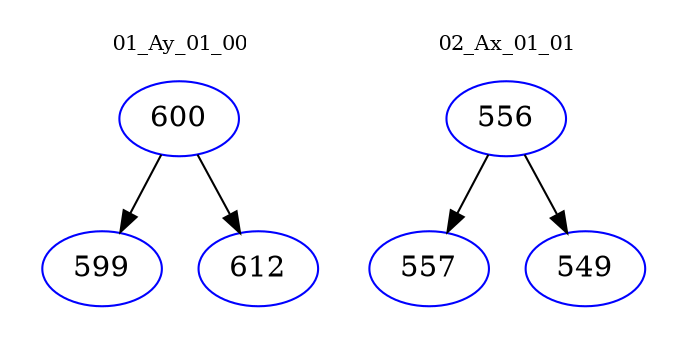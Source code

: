 digraph{
subgraph cluster_0 {
color = white
label = "01_Ay_01_00";
fontsize=10;
T0_600 [label="600", color="blue"]
T0_600 -> T0_599 [color="black"]
T0_599 [label="599", color="blue"]
T0_600 -> T0_612 [color="black"]
T0_612 [label="612", color="blue"]
}
subgraph cluster_1 {
color = white
label = "02_Ax_01_01";
fontsize=10;
T1_556 [label="556", color="blue"]
T1_556 -> T1_557 [color="black"]
T1_557 [label="557", color="blue"]
T1_556 -> T1_549 [color="black"]
T1_549 [label="549", color="blue"]
}
}
